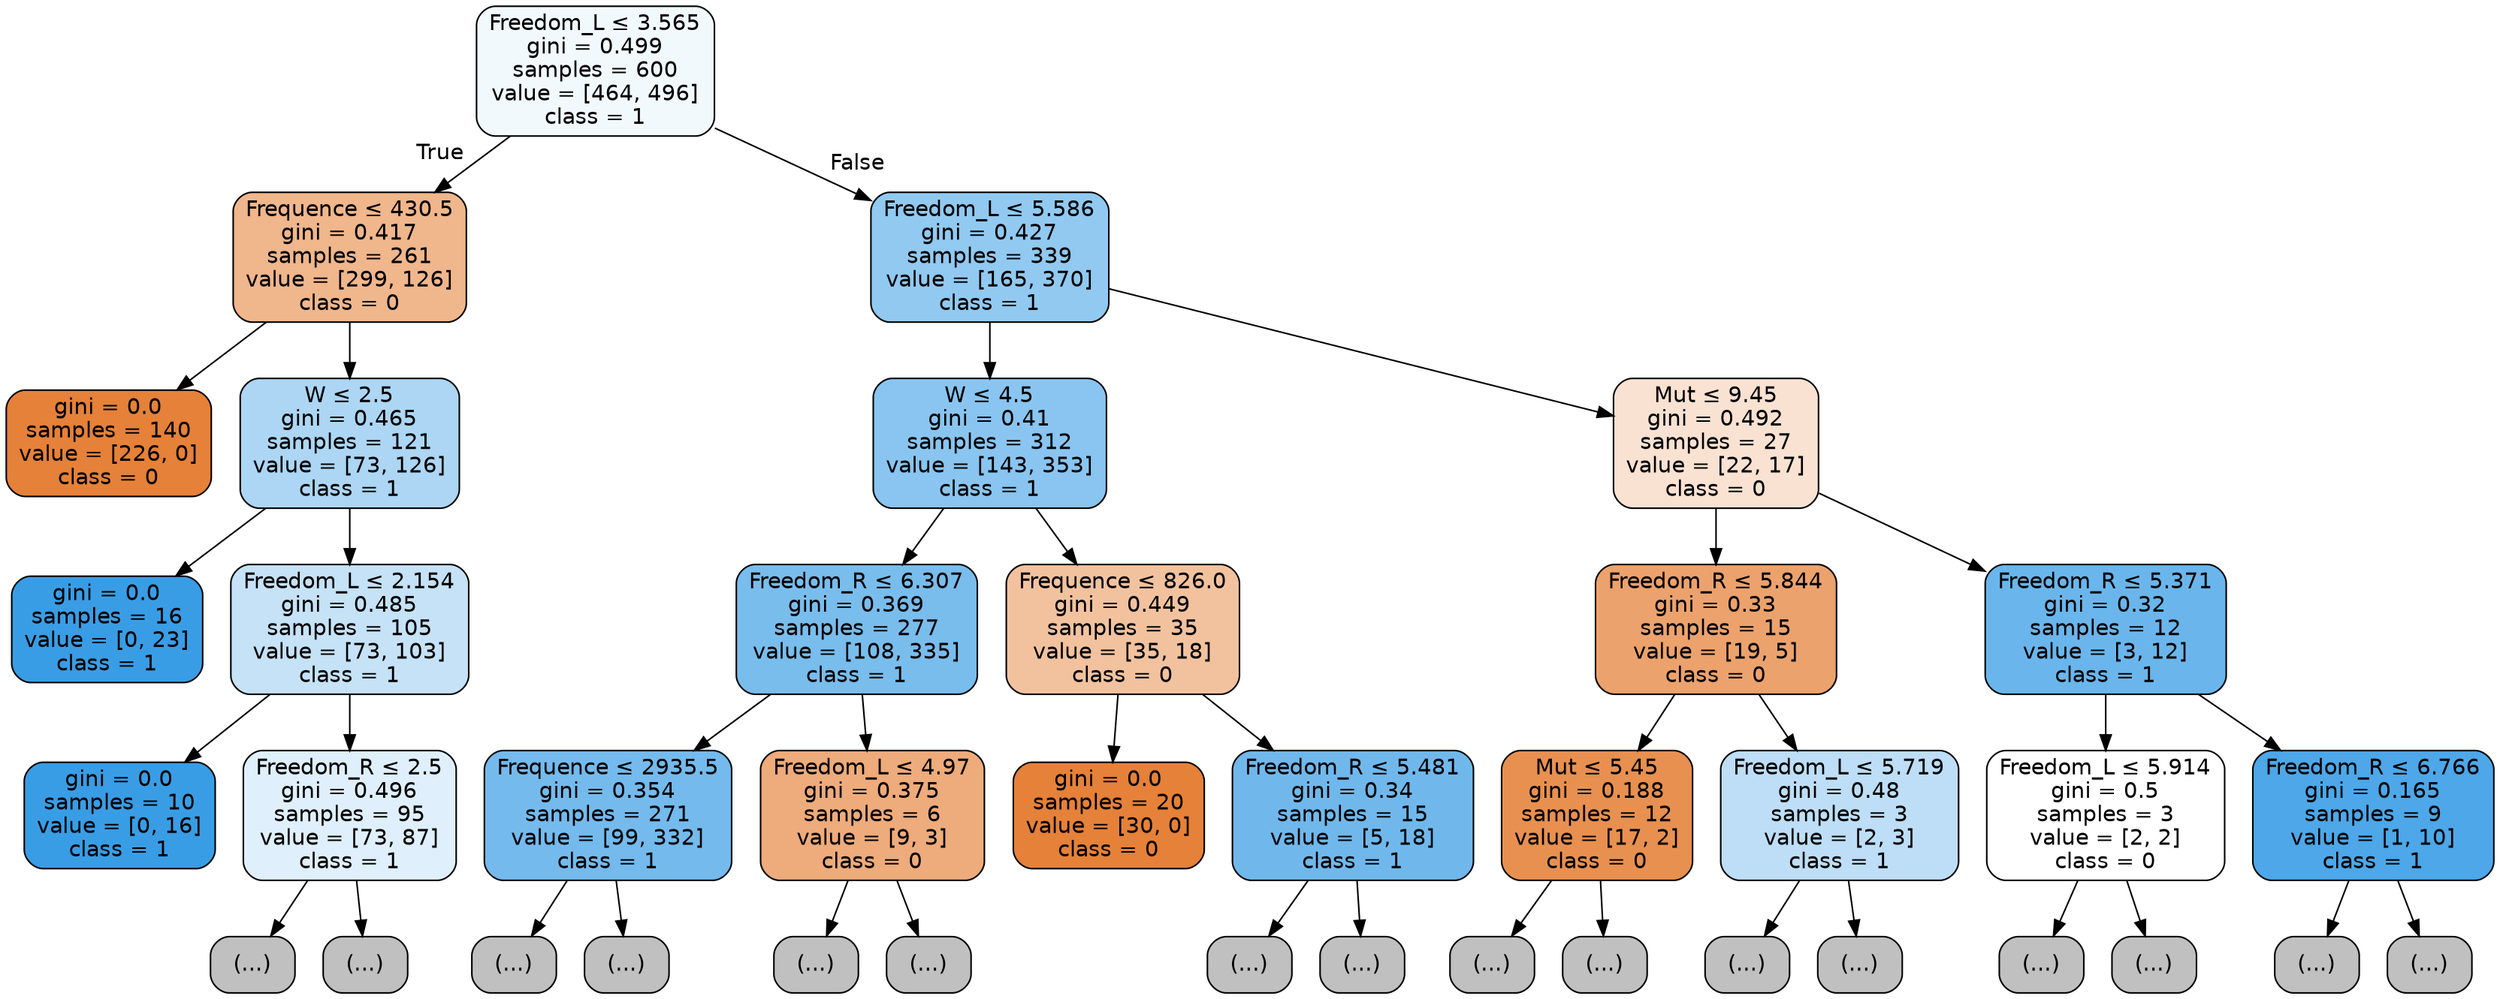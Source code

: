 digraph Tree {
node [shape=box, style="filled, rounded", color="black", fontname=helvetica] ;
edge [fontname=helvetica] ;
0 [label=<Freedom_L &le; 3.565<br/>gini = 0.499<br/>samples = 600<br/>value = [464, 496]<br/>class = 1>, fillcolor="#f2f9fd"] ;
1 [label=<Frequence &le; 430.5<br/>gini = 0.417<br/>samples = 261<br/>value = [299, 126]<br/>class = 0>, fillcolor="#f0b68c"] ;
0 -> 1 [labeldistance=2.5, labelangle=45, headlabel="True"] ;
2 [label=<gini = 0.0<br/>samples = 140<br/>value = [226, 0]<br/>class = 0>, fillcolor="#e58139"] ;
1 -> 2 ;
3 [label=<W &le; 2.5<br/>gini = 0.465<br/>samples = 121<br/>value = [73, 126]<br/>class = 1>, fillcolor="#acd6f4"] ;
1 -> 3 ;
4 [label=<gini = 0.0<br/>samples = 16<br/>value = [0, 23]<br/>class = 1>, fillcolor="#399de5"] ;
3 -> 4 ;
5 [label=<Freedom_L &le; 2.154<br/>gini = 0.485<br/>samples = 105<br/>value = [73, 103]<br/>class = 1>, fillcolor="#c5e2f7"] ;
3 -> 5 ;
6 [label=<gini = 0.0<br/>samples = 10<br/>value = [0, 16]<br/>class = 1>, fillcolor="#399de5"] ;
5 -> 6 ;
7 [label=<Freedom_R &le; 2.5<br/>gini = 0.496<br/>samples = 95<br/>value = [73, 87]<br/>class = 1>, fillcolor="#dfeffb"] ;
5 -> 7 ;
8 [label="(...)", fillcolor="#C0C0C0"] ;
7 -> 8 ;
9 [label="(...)", fillcolor="#C0C0C0"] ;
7 -> 9 ;
20 [label=<Freedom_L &le; 5.586<br/>gini = 0.427<br/>samples = 339<br/>value = [165, 370]<br/>class = 1>, fillcolor="#91c9f1"] ;
0 -> 20 [labeldistance=2.5, labelangle=-45, headlabel="False"] ;
21 [label=<W &le; 4.5<br/>gini = 0.41<br/>samples = 312<br/>value = [143, 353]<br/>class = 1>, fillcolor="#89c5f0"] ;
20 -> 21 ;
22 [label=<Freedom_R &le; 6.307<br/>gini = 0.369<br/>samples = 277<br/>value = [108, 335]<br/>class = 1>, fillcolor="#79bded"] ;
21 -> 22 ;
23 [label=<Frequence &le; 2935.5<br/>gini = 0.354<br/>samples = 271<br/>value = [99, 332]<br/>class = 1>, fillcolor="#74baed"] ;
22 -> 23 ;
24 [label="(...)", fillcolor="#C0C0C0"] ;
23 -> 24 ;
31 [label="(...)", fillcolor="#C0C0C0"] ;
23 -> 31 ;
44 [label=<Freedom_L &le; 4.97<br/>gini = 0.375<br/>samples = 6<br/>value = [9, 3]<br/>class = 0>, fillcolor="#eeab7b"] ;
22 -> 44 ;
45 [label="(...)", fillcolor="#C0C0C0"] ;
44 -> 45 ;
50 [label="(...)", fillcolor="#C0C0C0"] ;
44 -> 50 ;
51 [label=<Frequence &le; 826.0<br/>gini = 0.449<br/>samples = 35<br/>value = [35, 18]<br/>class = 0>, fillcolor="#f2c29f"] ;
21 -> 51 ;
52 [label=<gini = 0.0<br/>samples = 20<br/>value = [30, 0]<br/>class = 0>, fillcolor="#e58139"] ;
51 -> 52 ;
53 [label=<Freedom_R &le; 5.481<br/>gini = 0.34<br/>samples = 15<br/>value = [5, 18]<br/>class = 1>, fillcolor="#70b8ec"] ;
51 -> 53 ;
54 [label="(...)", fillcolor="#C0C0C0"] ;
53 -> 54 ;
59 [label="(...)", fillcolor="#C0C0C0"] ;
53 -> 59 ;
60 [label=<Mut &le; 9.45<br/>gini = 0.492<br/>samples = 27<br/>value = [22, 17]<br/>class = 0>, fillcolor="#f9e2d2"] ;
20 -> 60 ;
61 [label=<Freedom_R &le; 5.844<br/>gini = 0.33<br/>samples = 15<br/>value = [19, 5]<br/>class = 0>, fillcolor="#eca26d"] ;
60 -> 61 ;
62 [label=<Mut &le; 5.45<br/>gini = 0.188<br/>samples = 12<br/>value = [17, 2]<br/>class = 0>, fillcolor="#e89050"] ;
61 -> 62 ;
63 [label="(...)", fillcolor="#C0C0C0"] ;
62 -> 63 ;
66 [label="(...)", fillcolor="#C0C0C0"] ;
62 -> 66 ;
67 [label=<Freedom_L &le; 5.719<br/>gini = 0.48<br/>samples = 3<br/>value = [2, 3]<br/>class = 1>, fillcolor="#bddef6"] ;
61 -> 67 ;
68 [label="(...)", fillcolor="#C0C0C0"] ;
67 -> 68 ;
69 [label="(...)", fillcolor="#C0C0C0"] ;
67 -> 69 ;
70 [label=<Freedom_R &le; 5.371<br/>gini = 0.32<br/>samples = 12<br/>value = [3, 12]<br/>class = 1>, fillcolor="#6ab6ec"] ;
60 -> 70 ;
71 [label=<Freedom_L &le; 5.914<br/>gini = 0.5<br/>samples = 3<br/>value = [2, 2]<br/>class = 0>, fillcolor="#ffffff"] ;
70 -> 71 ;
72 [label="(...)", fillcolor="#C0C0C0"] ;
71 -> 72 ;
73 [label="(...)", fillcolor="#C0C0C0"] ;
71 -> 73 ;
74 [label=<Freedom_R &le; 6.766<br/>gini = 0.165<br/>samples = 9<br/>value = [1, 10]<br/>class = 1>, fillcolor="#4da7e8"] ;
70 -> 74 ;
75 [label="(...)", fillcolor="#C0C0C0"] ;
74 -> 75 ;
76 [label="(...)", fillcolor="#C0C0C0"] ;
74 -> 76 ;
}